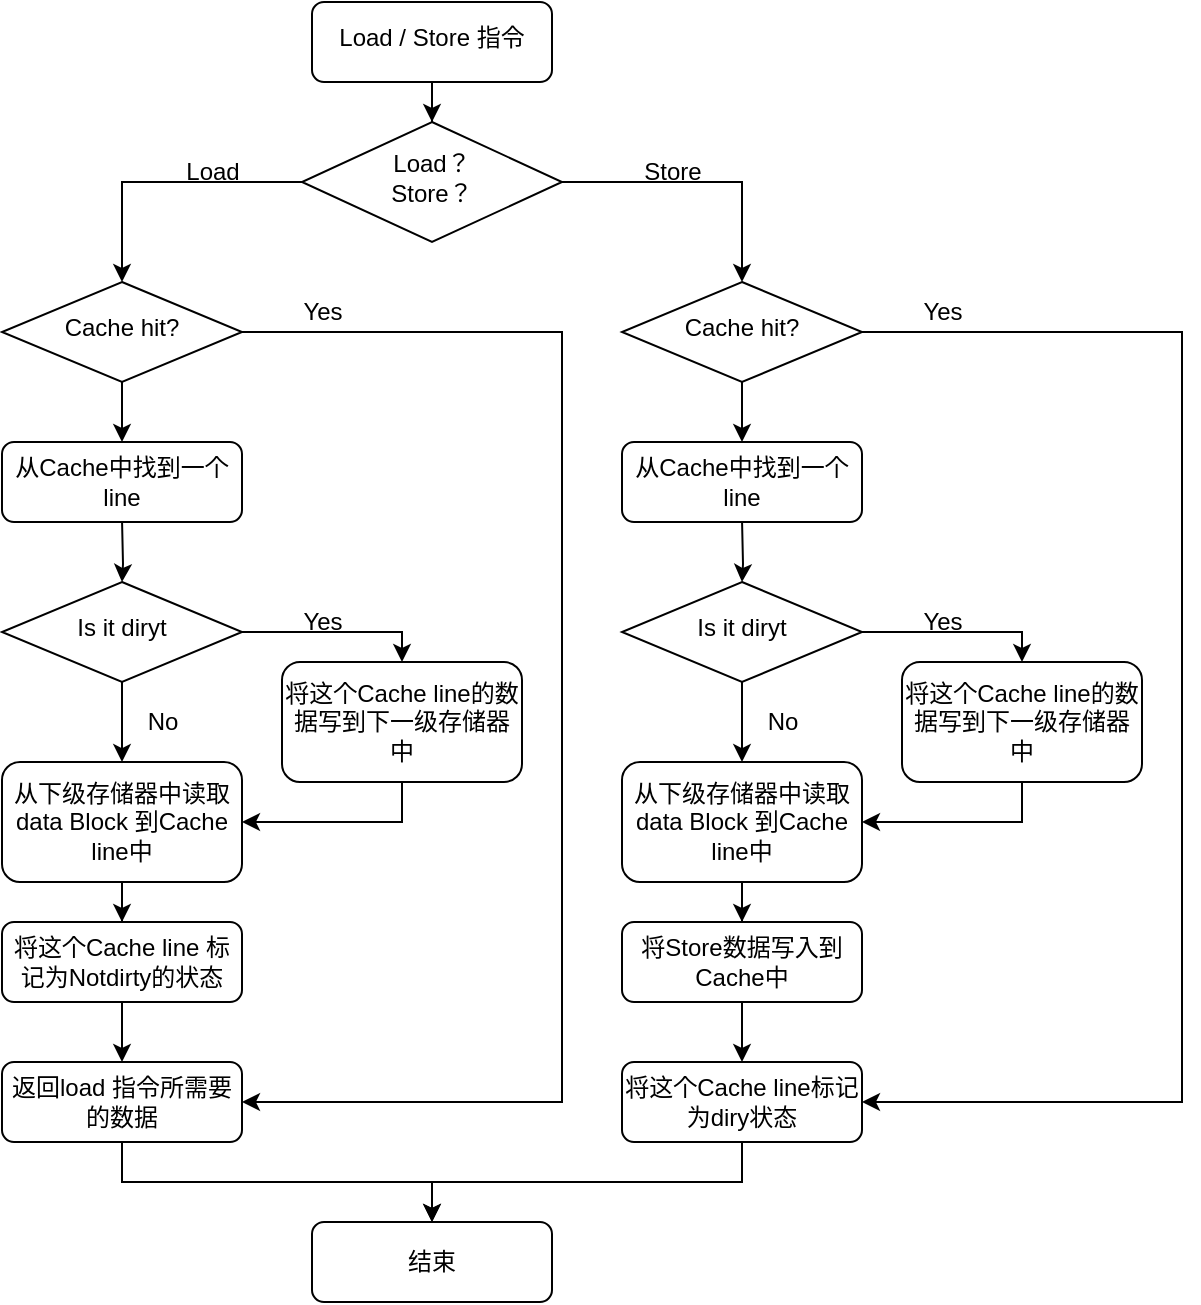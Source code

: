 <mxfile version="20.8.20" type="github">
  <diagram id="C5RBs43oDa-KdzZeNtuy" name="Page-1">
    <mxGraphModel dx="1221" dy="644" grid="1" gridSize="10" guides="1" tooltips="1" connect="1" arrows="1" fold="1" page="1" pageScale="1" pageWidth="827" pageHeight="1169" math="0" shadow="0">
      <root>
        <mxCell id="WIyWlLk6GJQsqaUBKTNV-0" />
        <mxCell id="WIyWlLk6GJQsqaUBKTNV-1" parent="WIyWlLk6GJQsqaUBKTNV-0" />
        <mxCell id="r_8RerC2SCLdK7w59ToG-16" value="" style="edgeStyle=orthogonalEdgeStyle;rounded=0;orthogonalLoop=1;jettySize=auto;html=1;" edge="1" parent="WIyWlLk6GJQsqaUBKTNV-1" target="r_8RerC2SCLdK7w59ToG-2">
          <mxGeometry relative="1" as="geometry">
            <mxPoint x="200.029" y="290" as="sourcePoint" />
          </mxGeometry>
        </mxCell>
        <mxCell id="r_8RerC2SCLdK7w59ToG-8" value="" style="edgeStyle=orthogonalEdgeStyle;rounded=0;orthogonalLoop=1;jettySize=auto;html=1;" edge="1" parent="WIyWlLk6GJQsqaUBKTNV-1" source="r_8RerC2SCLdK7w59ToG-1">
          <mxGeometry relative="1" as="geometry">
            <mxPoint x="200" y="250" as="targetPoint" />
          </mxGeometry>
        </mxCell>
        <mxCell id="r_8RerC2SCLdK7w59ToG-47" style="edgeStyle=orthogonalEdgeStyle;rounded=0;orthogonalLoop=1;jettySize=auto;html=1;exitX=1;exitY=0.5;exitDx=0;exitDy=0;entryX=1;entryY=0.5;entryDx=0;entryDy=0;" edge="1" parent="WIyWlLk6GJQsqaUBKTNV-1" source="r_8RerC2SCLdK7w59ToG-1" target="r_8RerC2SCLdK7w59ToG-31">
          <mxGeometry relative="1" as="geometry">
            <mxPoint x="440" y="560" as="targetPoint" />
            <Array as="points">
              <mxPoint x="420" y="195" />
              <mxPoint x="420" y="580" />
            </Array>
          </mxGeometry>
        </mxCell>
        <mxCell id="r_8RerC2SCLdK7w59ToG-1" value="Cache hit?" style="rhombus;whiteSpace=wrap;html=1;shadow=0;fontFamily=Helvetica;fontSize=12;align=center;strokeWidth=1;spacing=6;spacingTop=-4;" vertex="1" parent="WIyWlLk6GJQsqaUBKTNV-1">
          <mxGeometry x="140" y="170" width="120" height="50" as="geometry" />
        </mxCell>
        <mxCell id="r_8RerC2SCLdK7w59ToG-17" value="" style="edgeStyle=orthogonalEdgeStyle;rounded=0;orthogonalLoop=1;jettySize=auto;html=1;exitX=0.5;exitY=1;exitDx=0;exitDy=0;" edge="1" parent="WIyWlLk6GJQsqaUBKTNV-1" source="r_8RerC2SCLdK7w59ToG-2" target="r_8RerC2SCLdK7w59ToG-3">
          <mxGeometry relative="1" as="geometry">
            <mxPoint x="200" y="380" as="sourcePoint" />
          </mxGeometry>
        </mxCell>
        <mxCell id="r_8RerC2SCLdK7w59ToG-27" style="edgeStyle=orthogonalEdgeStyle;rounded=0;orthogonalLoop=1;jettySize=auto;html=1;entryX=0.5;entryY=0;entryDx=0;entryDy=0;" edge="1" parent="WIyWlLk6GJQsqaUBKTNV-1" source="r_8RerC2SCLdK7w59ToG-2" target="r_8RerC2SCLdK7w59ToG-6">
          <mxGeometry relative="1" as="geometry">
            <Array as="points">
              <mxPoint x="340" y="345" />
            </Array>
          </mxGeometry>
        </mxCell>
        <mxCell id="r_8RerC2SCLdK7w59ToG-2" value="Is it diryt" style="rhombus;whiteSpace=wrap;html=1;shadow=0;fontFamily=Helvetica;fontSize=12;align=center;strokeWidth=1;spacing=6;spacingTop=-4;" vertex="1" parent="WIyWlLk6GJQsqaUBKTNV-1">
          <mxGeometry x="140" y="320" width="120" height="50" as="geometry" />
        </mxCell>
        <mxCell id="r_8RerC2SCLdK7w59ToG-30" value="" style="edgeStyle=orthogonalEdgeStyle;rounded=0;orthogonalLoop=1;jettySize=auto;html=1;" edge="1" parent="WIyWlLk6GJQsqaUBKTNV-1" source="r_8RerC2SCLdK7w59ToG-3" target="r_8RerC2SCLdK7w59ToG-29">
          <mxGeometry relative="1" as="geometry" />
        </mxCell>
        <mxCell id="r_8RerC2SCLdK7w59ToG-3" value="从下级存储器中读取data Block 到Cache line中" style="rounded=1;whiteSpace=wrap;html=1;fontSize=12;glass=0;strokeWidth=1;shadow=0;" vertex="1" parent="WIyWlLk6GJQsqaUBKTNV-1">
          <mxGeometry x="140" y="410.01" width="120" height="59.99" as="geometry" />
        </mxCell>
        <mxCell id="r_8RerC2SCLdK7w59ToG-54" style="edgeStyle=orthogonalEdgeStyle;rounded=0;orthogonalLoop=1;jettySize=auto;html=1;exitX=0.5;exitY=1;exitDx=0;exitDy=0;entryX=1;entryY=0.5;entryDx=0;entryDy=0;" edge="1" parent="WIyWlLk6GJQsqaUBKTNV-1" source="r_8RerC2SCLdK7w59ToG-6" target="r_8RerC2SCLdK7w59ToG-3">
          <mxGeometry relative="1" as="geometry" />
        </mxCell>
        <mxCell id="r_8RerC2SCLdK7w59ToG-6" value="将这个Cache line的数据写到下一级存储器中" style="rounded=1;whiteSpace=wrap;html=1;fontSize=12;glass=0;strokeWidth=1;shadow=0;" vertex="1" parent="WIyWlLk6GJQsqaUBKTNV-1">
          <mxGeometry x="280" y="360" width="120" height="60" as="geometry" />
        </mxCell>
        <mxCell id="r_8RerC2SCLdK7w59ToG-25" value="从Cache中找到一个line" style="rounded=1;whiteSpace=wrap;html=1;fontSize=12;glass=0;strokeWidth=1;shadow=0;" vertex="1" parent="WIyWlLk6GJQsqaUBKTNV-1">
          <mxGeometry x="140" y="250" width="120" height="40" as="geometry" />
        </mxCell>
        <mxCell id="r_8RerC2SCLdK7w59ToG-32" value="" style="edgeStyle=orthogonalEdgeStyle;rounded=0;orthogonalLoop=1;jettySize=auto;html=1;" edge="1" parent="WIyWlLk6GJQsqaUBKTNV-1" source="r_8RerC2SCLdK7w59ToG-29" target="r_8RerC2SCLdK7w59ToG-31">
          <mxGeometry relative="1" as="geometry" />
        </mxCell>
        <mxCell id="r_8RerC2SCLdK7w59ToG-29" value="将这个Cache line 标记为Notdirty的状态" style="rounded=1;whiteSpace=wrap;html=1;fontSize=12;glass=0;strokeWidth=1;shadow=0;" vertex="1" parent="WIyWlLk6GJQsqaUBKTNV-1">
          <mxGeometry x="140" y="490" width="120" height="40" as="geometry" />
        </mxCell>
        <mxCell id="r_8RerC2SCLdK7w59ToG-82" style="edgeStyle=orthogonalEdgeStyle;rounded=0;orthogonalLoop=1;jettySize=auto;html=1;entryX=0.5;entryY=0;entryDx=0;entryDy=0;" edge="1" parent="WIyWlLk6GJQsqaUBKTNV-1" source="r_8RerC2SCLdK7w59ToG-31" target="r_8RerC2SCLdK7w59ToG-81">
          <mxGeometry relative="1" as="geometry">
            <Array as="points">
              <mxPoint x="200" y="620" />
              <mxPoint x="355" y="620" />
            </Array>
          </mxGeometry>
        </mxCell>
        <mxCell id="r_8RerC2SCLdK7w59ToG-31" value="返回load 指令所需要的数据" style="rounded=1;whiteSpace=wrap;html=1;fontSize=12;glass=0;strokeWidth=1;shadow=0;" vertex="1" parent="WIyWlLk6GJQsqaUBKTNV-1">
          <mxGeometry x="140" y="560" width="120" height="40" as="geometry" />
        </mxCell>
        <mxCell id="r_8RerC2SCLdK7w59ToG-50" value="Yes" style="text;html=1;align=center;verticalAlign=middle;resizable=0;points=[];autosize=1;strokeColor=none;fillColor=none;" vertex="1" parent="WIyWlLk6GJQsqaUBKTNV-1">
          <mxGeometry x="280" y="170" width="40" height="30" as="geometry" />
        </mxCell>
        <mxCell id="r_8RerC2SCLdK7w59ToG-52" value="Yes" style="text;html=1;align=center;verticalAlign=middle;resizable=0;points=[];autosize=1;strokeColor=none;fillColor=none;" vertex="1" parent="WIyWlLk6GJQsqaUBKTNV-1">
          <mxGeometry x="280" y="325" width="40" height="30" as="geometry" />
        </mxCell>
        <mxCell id="r_8RerC2SCLdK7w59ToG-53" value="No" style="text;html=1;align=center;verticalAlign=middle;resizable=0;points=[];autosize=1;strokeColor=none;fillColor=none;" vertex="1" parent="WIyWlLk6GJQsqaUBKTNV-1">
          <mxGeometry x="200" y="375" width="40" height="30" as="geometry" />
        </mxCell>
        <mxCell id="r_8RerC2SCLdK7w59ToG-55" value="" style="edgeStyle=orthogonalEdgeStyle;rounded=0;orthogonalLoop=1;jettySize=auto;html=1;" edge="1" parent="WIyWlLk6GJQsqaUBKTNV-1" target="r_8RerC2SCLdK7w59ToG-61">
          <mxGeometry relative="1" as="geometry">
            <mxPoint x="510.029" y="290" as="sourcePoint" />
          </mxGeometry>
        </mxCell>
        <mxCell id="r_8RerC2SCLdK7w59ToG-56" value="" style="edgeStyle=orthogonalEdgeStyle;rounded=0;orthogonalLoop=1;jettySize=auto;html=1;" edge="1" parent="WIyWlLk6GJQsqaUBKTNV-1" source="r_8RerC2SCLdK7w59ToG-58">
          <mxGeometry relative="1" as="geometry">
            <mxPoint x="510" y="250" as="targetPoint" />
          </mxGeometry>
        </mxCell>
        <mxCell id="r_8RerC2SCLdK7w59ToG-57" style="edgeStyle=orthogonalEdgeStyle;rounded=0;orthogonalLoop=1;jettySize=auto;html=1;exitX=1;exitY=0.5;exitDx=0;exitDy=0;entryX=1;entryY=0.5;entryDx=0;entryDy=0;" edge="1" parent="WIyWlLk6GJQsqaUBKTNV-1" source="r_8RerC2SCLdK7w59ToG-58" target="r_8RerC2SCLdK7w59ToG-69">
          <mxGeometry relative="1" as="geometry">
            <mxPoint x="750" y="560" as="targetPoint" />
            <Array as="points">
              <mxPoint x="730" y="195" />
              <mxPoint x="730" y="580" />
            </Array>
          </mxGeometry>
        </mxCell>
        <mxCell id="r_8RerC2SCLdK7w59ToG-58" value="Cache hit?" style="rhombus;whiteSpace=wrap;html=1;shadow=0;fontFamily=Helvetica;fontSize=12;align=center;strokeWidth=1;spacing=6;spacingTop=-4;" vertex="1" parent="WIyWlLk6GJQsqaUBKTNV-1">
          <mxGeometry x="450" y="170" width="120" height="50" as="geometry" />
        </mxCell>
        <mxCell id="r_8RerC2SCLdK7w59ToG-59" value="" style="edgeStyle=orthogonalEdgeStyle;rounded=0;orthogonalLoop=1;jettySize=auto;html=1;exitX=0.5;exitY=1;exitDx=0;exitDy=0;" edge="1" parent="WIyWlLk6GJQsqaUBKTNV-1" source="r_8RerC2SCLdK7w59ToG-61" target="r_8RerC2SCLdK7w59ToG-63">
          <mxGeometry relative="1" as="geometry">
            <mxPoint x="510" y="380" as="sourcePoint" />
          </mxGeometry>
        </mxCell>
        <mxCell id="r_8RerC2SCLdK7w59ToG-60" style="edgeStyle=orthogonalEdgeStyle;rounded=0;orthogonalLoop=1;jettySize=auto;html=1;entryX=0.5;entryY=0;entryDx=0;entryDy=0;" edge="1" parent="WIyWlLk6GJQsqaUBKTNV-1" source="r_8RerC2SCLdK7w59ToG-61" target="r_8RerC2SCLdK7w59ToG-65">
          <mxGeometry relative="1" as="geometry">
            <Array as="points">
              <mxPoint x="650" y="345" />
            </Array>
          </mxGeometry>
        </mxCell>
        <mxCell id="r_8RerC2SCLdK7w59ToG-61" value="Is it diryt" style="rhombus;whiteSpace=wrap;html=1;shadow=0;fontFamily=Helvetica;fontSize=12;align=center;strokeWidth=1;spacing=6;spacingTop=-4;" vertex="1" parent="WIyWlLk6GJQsqaUBKTNV-1">
          <mxGeometry x="450" y="320" width="120" height="50" as="geometry" />
        </mxCell>
        <mxCell id="r_8RerC2SCLdK7w59ToG-62" value="" style="edgeStyle=orthogonalEdgeStyle;rounded=0;orthogonalLoop=1;jettySize=auto;html=1;" edge="1" parent="WIyWlLk6GJQsqaUBKTNV-1" source="r_8RerC2SCLdK7w59ToG-63" target="r_8RerC2SCLdK7w59ToG-68">
          <mxGeometry relative="1" as="geometry" />
        </mxCell>
        <mxCell id="r_8RerC2SCLdK7w59ToG-63" value="从下级存储器中读取data Block 到Cache line中" style="rounded=1;whiteSpace=wrap;html=1;fontSize=12;glass=0;strokeWidth=1;shadow=0;" vertex="1" parent="WIyWlLk6GJQsqaUBKTNV-1">
          <mxGeometry x="450" y="410.01" width="120" height="59.99" as="geometry" />
        </mxCell>
        <mxCell id="r_8RerC2SCLdK7w59ToG-64" style="edgeStyle=orthogonalEdgeStyle;rounded=0;orthogonalLoop=1;jettySize=auto;html=1;exitX=0.5;exitY=1;exitDx=0;exitDy=0;entryX=1;entryY=0.5;entryDx=0;entryDy=0;" edge="1" parent="WIyWlLk6GJQsqaUBKTNV-1" source="r_8RerC2SCLdK7w59ToG-65" target="r_8RerC2SCLdK7w59ToG-63">
          <mxGeometry relative="1" as="geometry" />
        </mxCell>
        <mxCell id="r_8RerC2SCLdK7w59ToG-65" value="将这个Cache line的数据写到下一级存储器中" style="rounded=1;whiteSpace=wrap;html=1;fontSize=12;glass=0;strokeWidth=1;shadow=0;" vertex="1" parent="WIyWlLk6GJQsqaUBKTNV-1">
          <mxGeometry x="590" y="360" width="120" height="60" as="geometry" />
        </mxCell>
        <mxCell id="r_8RerC2SCLdK7w59ToG-66" value="从Cache中找到一个line" style="rounded=1;whiteSpace=wrap;html=1;fontSize=12;glass=0;strokeWidth=1;shadow=0;" vertex="1" parent="WIyWlLk6GJQsqaUBKTNV-1">
          <mxGeometry x="450" y="250" width="120" height="40" as="geometry" />
        </mxCell>
        <mxCell id="r_8RerC2SCLdK7w59ToG-67" value="" style="edgeStyle=orthogonalEdgeStyle;rounded=0;orthogonalLoop=1;jettySize=auto;html=1;" edge="1" parent="WIyWlLk6GJQsqaUBKTNV-1" source="r_8RerC2SCLdK7w59ToG-68" target="r_8RerC2SCLdK7w59ToG-69">
          <mxGeometry relative="1" as="geometry" />
        </mxCell>
        <mxCell id="r_8RerC2SCLdK7w59ToG-68" value="将Store数据写入到Cache中" style="rounded=1;whiteSpace=wrap;html=1;fontSize=12;glass=0;strokeWidth=1;shadow=0;" vertex="1" parent="WIyWlLk6GJQsqaUBKTNV-1">
          <mxGeometry x="450" y="490" width="120" height="40" as="geometry" />
        </mxCell>
        <mxCell id="r_8RerC2SCLdK7w59ToG-83" style="edgeStyle=orthogonalEdgeStyle;rounded=0;orthogonalLoop=1;jettySize=auto;html=1;entryX=0.5;entryY=0;entryDx=0;entryDy=0;" edge="1" parent="WIyWlLk6GJQsqaUBKTNV-1" source="r_8RerC2SCLdK7w59ToG-69" target="r_8RerC2SCLdK7w59ToG-81">
          <mxGeometry relative="1" as="geometry">
            <Array as="points">
              <mxPoint x="510" y="620" />
              <mxPoint x="355" y="620" />
            </Array>
          </mxGeometry>
        </mxCell>
        <mxCell id="r_8RerC2SCLdK7w59ToG-69" value="将这个Cache line标记为diry状态" style="rounded=1;whiteSpace=wrap;html=1;fontSize=12;glass=0;strokeWidth=1;shadow=0;" vertex="1" parent="WIyWlLk6GJQsqaUBKTNV-1">
          <mxGeometry x="450" y="560" width="120" height="40" as="geometry" />
        </mxCell>
        <mxCell id="r_8RerC2SCLdK7w59ToG-70" value="Yes" style="text;html=1;align=center;verticalAlign=middle;resizable=0;points=[];autosize=1;strokeColor=none;fillColor=none;" vertex="1" parent="WIyWlLk6GJQsqaUBKTNV-1">
          <mxGeometry x="590" y="170" width="40" height="30" as="geometry" />
        </mxCell>
        <mxCell id="r_8RerC2SCLdK7w59ToG-71" value="Yes" style="text;html=1;align=center;verticalAlign=middle;resizable=0;points=[];autosize=1;strokeColor=none;fillColor=none;" vertex="1" parent="WIyWlLk6GJQsqaUBKTNV-1">
          <mxGeometry x="590" y="325" width="40" height="30" as="geometry" />
        </mxCell>
        <mxCell id="r_8RerC2SCLdK7w59ToG-72" value="No" style="text;html=1;align=center;verticalAlign=middle;resizable=0;points=[];autosize=1;strokeColor=none;fillColor=none;" vertex="1" parent="WIyWlLk6GJQsqaUBKTNV-1">
          <mxGeometry x="510" y="375" width="40" height="30" as="geometry" />
        </mxCell>
        <mxCell id="r_8RerC2SCLdK7w59ToG-74" style="edgeStyle=orthogonalEdgeStyle;rounded=0;orthogonalLoop=1;jettySize=auto;html=1;entryX=0.5;entryY=0;entryDx=0;entryDy=0;" edge="1" parent="WIyWlLk6GJQsqaUBKTNV-1" source="r_8RerC2SCLdK7w59ToG-73" target="r_8RerC2SCLdK7w59ToG-1">
          <mxGeometry relative="1" as="geometry" />
        </mxCell>
        <mxCell id="r_8RerC2SCLdK7w59ToG-75" style="edgeStyle=orthogonalEdgeStyle;rounded=0;orthogonalLoop=1;jettySize=auto;html=1;entryX=0.5;entryY=0;entryDx=0;entryDy=0;" edge="1" parent="WIyWlLk6GJQsqaUBKTNV-1" source="r_8RerC2SCLdK7w59ToG-73" target="r_8RerC2SCLdK7w59ToG-58">
          <mxGeometry relative="1" as="geometry" />
        </mxCell>
        <mxCell id="r_8RerC2SCLdK7w59ToG-73" value="Load？&lt;br&gt;Store？" style="rhombus;whiteSpace=wrap;html=1;shadow=0;fontFamily=Helvetica;fontSize=12;align=center;strokeWidth=1;spacing=6;spacingTop=-4;" vertex="1" parent="WIyWlLk6GJQsqaUBKTNV-1">
          <mxGeometry x="290" y="90" width="130" height="60" as="geometry" />
        </mxCell>
        <mxCell id="r_8RerC2SCLdK7w59ToG-76" value="Load" style="text;html=1;align=center;verticalAlign=middle;resizable=0;points=[];autosize=1;strokeColor=none;fillColor=none;" vertex="1" parent="WIyWlLk6GJQsqaUBKTNV-1">
          <mxGeometry x="220" y="100" width="50" height="30" as="geometry" />
        </mxCell>
        <mxCell id="r_8RerC2SCLdK7w59ToG-77" value="Store" style="text;html=1;align=center;verticalAlign=middle;resizable=0;points=[];autosize=1;strokeColor=none;fillColor=none;" vertex="1" parent="WIyWlLk6GJQsqaUBKTNV-1">
          <mxGeometry x="450" y="100" width="50" height="30" as="geometry" />
        </mxCell>
        <mxCell id="r_8RerC2SCLdK7w59ToG-80" value="" style="edgeStyle=orthogonalEdgeStyle;rounded=0;orthogonalLoop=1;jettySize=auto;html=1;" edge="1" parent="WIyWlLk6GJQsqaUBKTNV-1" source="r_8RerC2SCLdK7w59ToG-79" target="r_8RerC2SCLdK7w59ToG-73">
          <mxGeometry relative="1" as="geometry" />
        </mxCell>
        <mxCell id="r_8RerC2SCLdK7w59ToG-79" value="Load / Store 指令" style="rounded=1;whiteSpace=wrap;html=1;shadow=0;strokeWidth=1;spacing=6;spacingTop=-4;" vertex="1" parent="WIyWlLk6GJQsqaUBKTNV-1">
          <mxGeometry x="295" y="30" width="120" height="40" as="geometry" />
        </mxCell>
        <mxCell id="r_8RerC2SCLdK7w59ToG-81" value="结束" style="rounded=1;whiteSpace=wrap;html=1;fontSize=12;glass=0;strokeWidth=1;shadow=0;" vertex="1" parent="WIyWlLk6GJQsqaUBKTNV-1">
          <mxGeometry x="295" y="640" width="120" height="40" as="geometry" />
        </mxCell>
      </root>
    </mxGraphModel>
  </diagram>
</mxfile>
